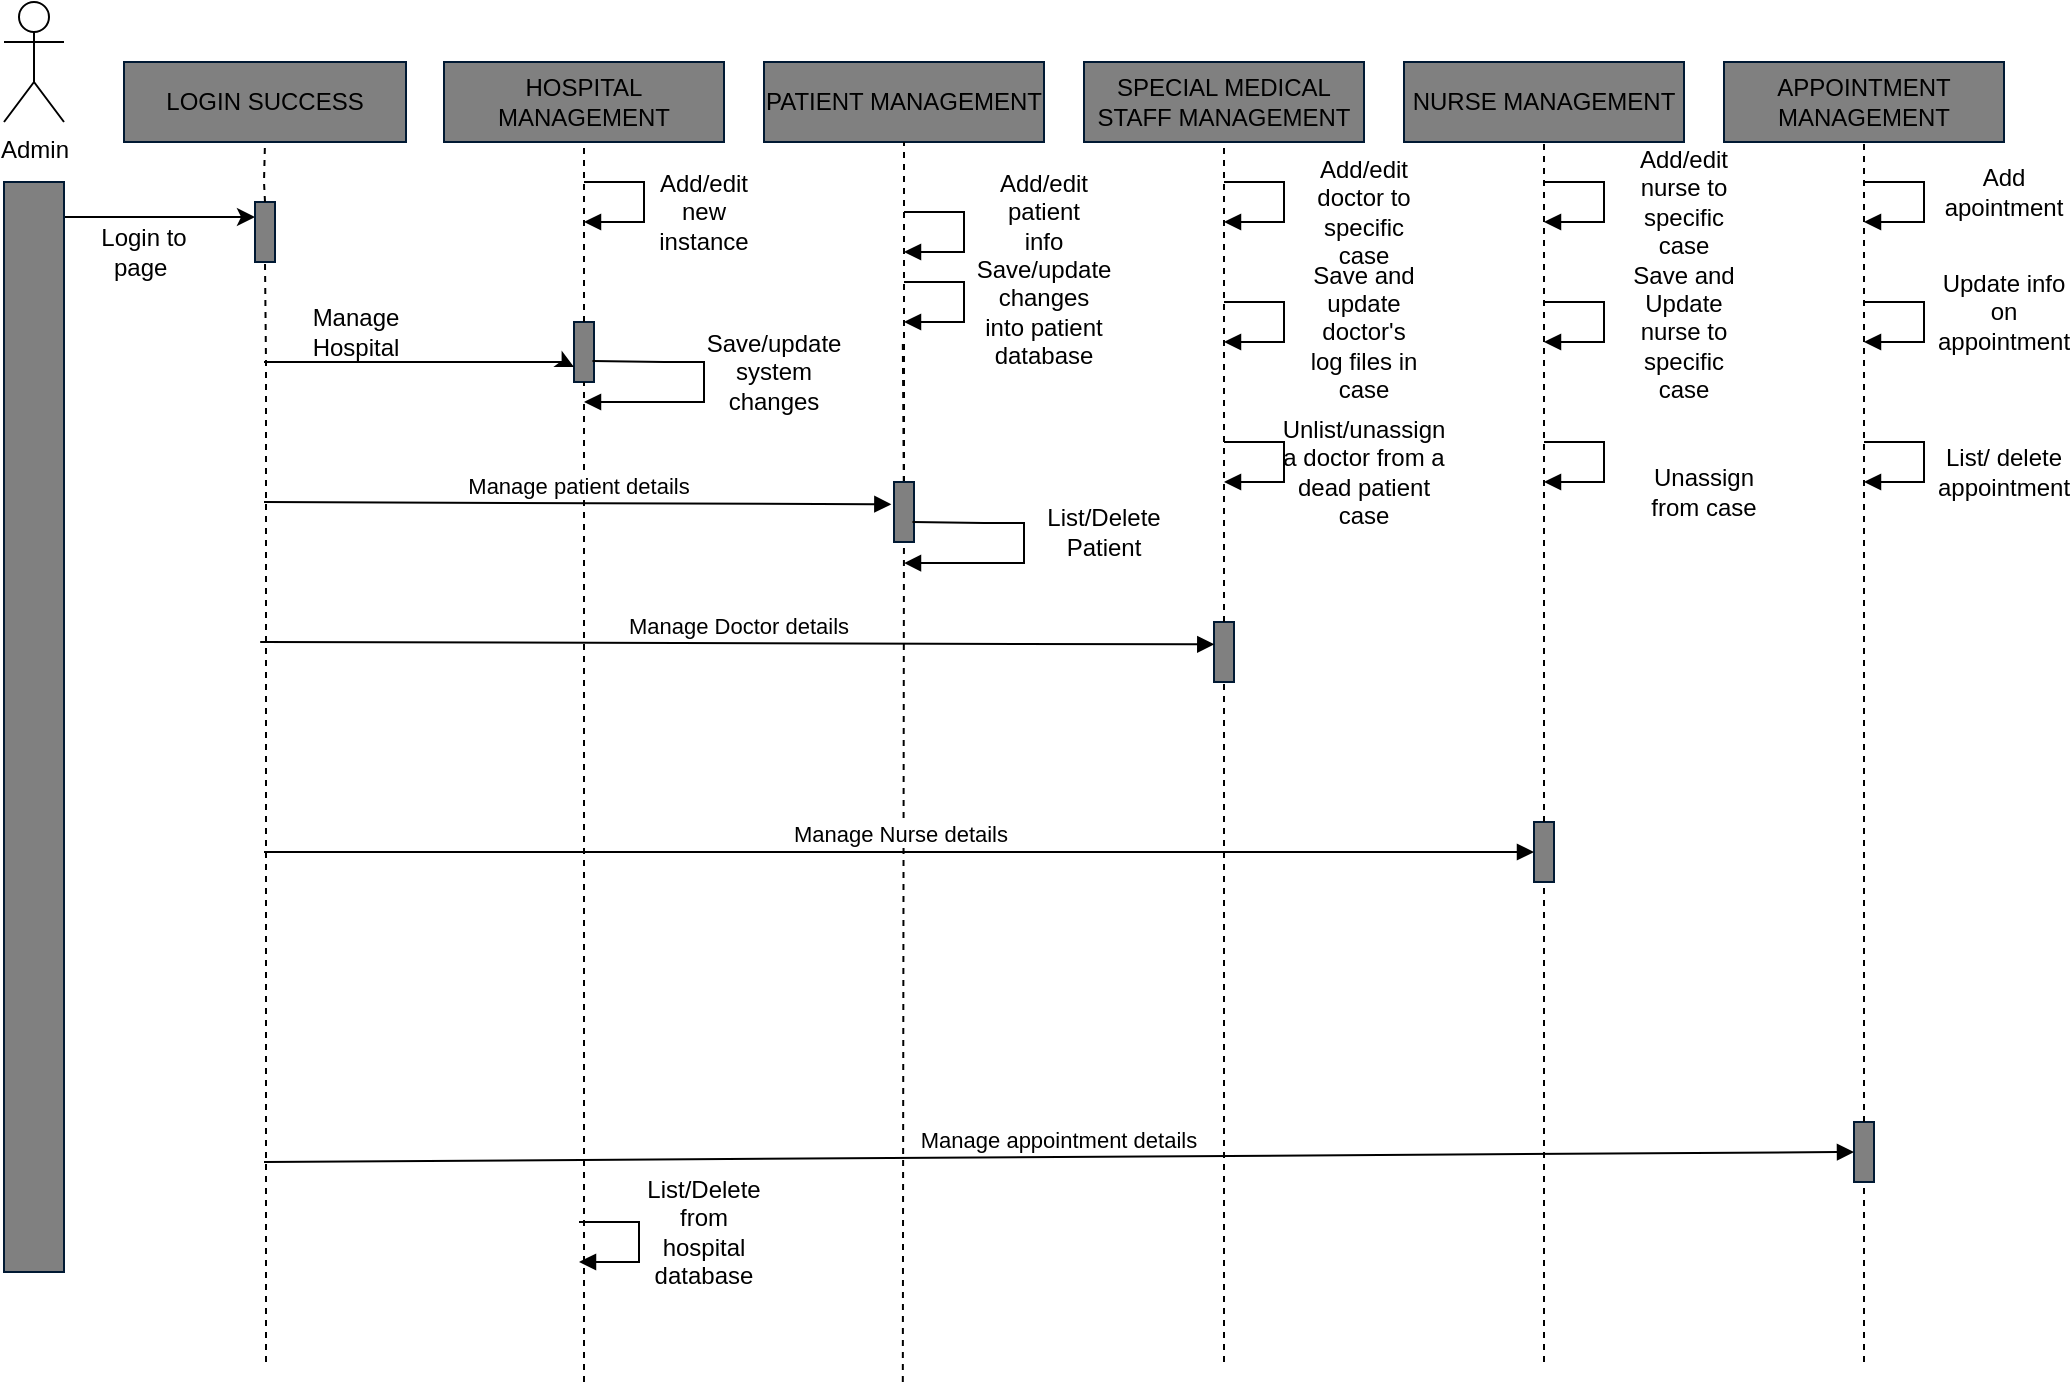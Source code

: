 <mxfile version="20.8.13" type="github">
  <diagram name="Page-1" id="A6u3HOOCVIH-b5IJMXer">
    <mxGraphModel dx="875" dy="458" grid="1" gridSize="10" guides="1" tooltips="1" connect="1" arrows="1" fold="1" page="1" pageScale="1" pageWidth="850" pageHeight="1100" math="0" shadow="0">
      <root>
        <mxCell id="0" />
        <mxCell id="1" parent="0" />
        <mxCell id="e2z4p2HycCxOjX_bOCY3-1" value="Admin&lt;br&gt;" style="shape=umlActor;verticalLabelPosition=bottom;verticalAlign=top;html=1;outlineConnect=0;" vertex="1" parent="1">
          <mxGeometry x="40" y="10" width="30" height="60" as="geometry" />
        </mxCell>
        <mxCell id="e2z4p2HycCxOjX_bOCY3-4" value="LOGIN SUCCESS" style="rounded=0;whiteSpace=wrap;html=1;strokeColor=#001933;fillColor=#808080;" vertex="1" parent="1">
          <mxGeometry x="100" y="40" width="141" height="40" as="geometry" />
        </mxCell>
        <mxCell id="e2z4p2HycCxOjX_bOCY3-5" value="SPECIAL MEDICAL STAFF MANAGEMENT" style="rounded=0;whiteSpace=wrap;html=1;strokeColor=#001933;fillColor=#808080;" vertex="1" parent="1">
          <mxGeometry x="580" y="40" width="140" height="40" as="geometry" />
        </mxCell>
        <mxCell id="e2z4p2HycCxOjX_bOCY3-6" value="PATIENT MANAGEMENT" style="rounded=0;whiteSpace=wrap;html=1;strokeColor=#001933;fillColor=#808080;" vertex="1" parent="1">
          <mxGeometry x="420" y="40" width="140" height="40" as="geometry" />
        </mxCell>
        <mxCell id="e2z4p2HycCxOjX_bOCY3-7" value="HOSPITAL MANAGEMENT" style="rounded=0;whiteSpace=wrap;html=1;strokeColor=#001933;fillColor=#808080;" vertex="1" parent="1">
          <mxGeometry x="260" y="40" width="140" height="40" as="geometry" />
        </mxCell>
        <mxCell id="e2z4p2HycCxOjX_bOCY3-8" value="APPOINTMENT MANAGEMENT" style="rounded=0;whiteSpace=wrap;html=1;strokeColor=#001933;fillColor=#808080;" vertex="1" parent="1">
          <mxGeometry x="900" y="40" width="140" height="40" as="geometry" />
        </mxCell>
        <mxCell id="e2z4p2HycCxOjX_bOCY3-9" value="NURSE MANAGEMENT" style="rounded=0;whiteSpace=wrap;html=1;strokeColor=#001933;fillColor=#808080;" vertex="1" parent="1">
          <mxGeometry x="740" y="40" width="140" height="40" as="geometry" />
        </mxCell>
        <mxCell id="e2z4p2HycCxOjX_bOCY3-57" style="edgeStyle=orthogonalEdgeStyle;rounded=0;orthogonalLoop=1;jettySize=auto;html=1;exitX=0.75;exitY=1;exitDx=0;exitDy=0;entryX=0.75;entryY=0;entryDx=0;entryDy=0;" edge="1" parent="1" source="e2z4p2HycCxOjX_bOCY3-10" target="e2z4p2HycCxOjX_bOCY3-12">
          <mxGeometry relative="1" as="geometry">
            <Array as="points">
              <mxPoint x="70" y="118" />
            </Array>
          </mxGeometry>
        </mxCell>
        <mxCell id="e2z4p2HycCxOjX_bOCY3-10" value="" style="rounded=0;whiteSpace=wrap;html=1;strokeColor=#001933;fillColor=#808080;rotation=-90;" vertex="1" parent="1">
          <mxGeometry x="-217.5" y="357.5" width="545" height="30" as="geometry" />
        </mxCell>
        <mxCell id="e2z4p2HycCxOjX_bOCY3-12" value="" style="rounded=0;whiteSpace=wrap;html=1;strokeColor=#001933;fillColor=#808080;rotation=-90;" vertex="1" parent="1">
          <mxGeometry x="155.5" y="120" width="30" height="10" as="geometry" />
        </mxCell>
        <mxCell id="e2z4p2HycCxOjX_bOCY3-17" value="" style="endArrow=none;dashed=1;html=1;rounded=0;entryX=0.5;entryY=1;entryDx=0;entryDy=0;exitX=1;exitY=0.5;exitDx=0;exitDy=0;" edge="1" parent="1" source="e2z4p2HycCxOjX_bOCY3-12" target="e2z4p2HycCxOjX_bOCY3-4">
          <mxGeometry width="50" height="50" relative="1" as="geometry">
            <mxPoint x="340" y="170" as="sourcePoint" />
            <mxPoint x="390" y="120" as="targetPoint" />
            <Array as="points">
              <mxPoint x="170" y="100" />
            </Array>
          </mxGeometry>
        </mxCell>
        <mxCell id="e2z4p2HycCxOjX_bOCY3-18" value="" style="endArrow=none;dashed=1;html=1;rounded=0;entryX=0;entryY=0.5;entryDx=0;entryDy=0;" edge="1" parent="1" target="e2z4p2HycCxOjX_bOCY3-12">
          <mxGeometry width="50" height="50" relative="1" as="geometry">
            <mxPoint x="171" y="690" as="sourcePoint" />
            <mxPoint x="180.5" y="90" as="targetPoint" />
            <Array as="points">
              <mxPoint x="171" y="190" />
            </Array>
          </mxGeometry>
        </mxCell>
        <mxCell id="e2z4p2HycCxOjX_bOCY3-19" value="" style="rounded=0;whiteSpace=wrap;html=1;strokeColor=#001933;fillColor=#808080;rotation=-90;" vertex="1" parent="1">
          <mxGeometry x="315" y="180" width="30" height="10" as="geometry" />
        </mxCell>
        <mxCell id="e2z4p2HycCxOjX_bOCY3-20" value="" style="endArrow=none;dashed=1;html=1;rounded=0;entryX=0;entryY=0.5;entryDx=0;entryDy=0;" edge="1" parent="1" target="e2z4p2HycCxOjX_bOCY3-19">
          <mxGeometry width="50" height="50" relative="1" as="geometry">
            <mxPoint x="330" y="700" as="sourcePoint" />
            <mxPoint x="335" y="90" as="targetPoint" />
            <Array as="points" />
          </mxGeometry>
        </mxCell>
        <mxCell id="e2z4p2HycCxOjX_bOCY3-23" value="" style="endArrow=none;dashed=1;html=1;rounded=0;entryX=0.5;entryY=1;entryDx=0;entryDy=0;exitX=1;exitY=0.5;exitDx=0;exitDy=0;" edge="1" parent="1" source="e2z4p2HycCxOjX_bOCY3-19" target="e2z4p2HycCxOjX_bOCY3-7">
          <mxGeometry width="50" height="50" relative="1" as="geometry">
            <mxPoint x="340" y="210" as="sourcePoint" />
            <mxPoint x="390" y="160" as="targetPoint" />
          </mxGeometry>
        </mxCell>
        <mxCell id="e2z4p2HycCxOjX_bOCY3-43" value="" style="endArrow=none;dashed=1;html=1;rounded=0;startArrow=none;" edge="1" parent="1" source="e2z4p2HycCxOjX_bOCY3-42">
          <mxGeometry width="50" height="50" relative="1" as="geometry">
            <mxPoint x="489.41" y="700" as="sourcePoint" />
            <mxPoint x="489.41" y="180" as="targetPoint" />
            <Array as="points" />
          </mxGeometry>
        </mxCell>
        <mxCell id="e2z4p2HycCxOjX_bOCY3-44" value="" style="endArrow=none;dashed=1;html=1;rounded=0;entryX=0.5;entryY=1;entryDx=0;entryDy=0;exitX=1;exitY=0.5;exitDx=0;exitDy=0;" edge="1" parent="1" source="e2z4p2HycCxOjX_bOCY3-42" target="e2z4p2HycCxOjX_bOCY3-6">
          <mxGeometry width="50" height="50" relative="1" as="geometry">
            <mxPoint x="410" y="280" as="sourcePoint" />
            <mxPoint x="400" y="150" as="targetPoint" />
          </mxGeometry>
        </mxCell>
        <mxCell id="e2z4p2HycCxOjX_bOCY3-46" value="" style="endArrow=none;dashed=1;html=1;rounded=0;" edge="1" parent="1" target="e2z4p2HycCxOjX_bOCY3-42">
          <mxGeometry width="50" height="50" relative="1" as="geometry">
            <mxPoint x="489.41" y="700" as="sourcePoint" />
            <mxPoint x="489.41" y="180" as="targetPoint" />
            <Array as="points" />
          </mxGeometry>
        </mxCell>
        <mxCell id="e2z4p2HycCxOjX_bOCY3-42" value="" style="rounded=0;whiteSpace=wrap;html=1;strokeColor=#001933;fillColor=#808080;rotation=-90;" vertex="1" parent="1">
          <mxGeometry x="475" y="260" width="30" height="10" as="geometry" />
        </mxCell>
        <mxCell id="e2z4p2HycCxOjX_bOCY3-47" value="" style="rounded=0;whiteSpace=wrap;html=1;strokeColor=#001933;fillColor=#808080;rotation=-90;" vertex="1" parent="1">
          <mxGeometry x="635" y="330" width="30" height="10" as="geometry" />
        </mxCell>
        <mxCell id="e2z4p2HycCxOjX_bOCY3-48" value="" style="endArrow=none;dashed=1;html=1;rounded=0;entryX=0;entryY=0.5;entryDx=0;entryDy=0;" edge="1" parent="1" target="e2z4p2HycCxOjX_bOCY3-47">
          <mxGeometry width="50" height="50" relative="1" as="geometry">
            <mxPoint x="650" y="690" as="sourcePoint" />
            <mxPoint x="415" y="170" as="targetPoint" />
            <Array as="points" />
          </mxGeometry>
        </mxCell>
        <mxCell id="e2z4p2HycCxOjX_bOCY3-49" value="" style="endArrow=none;dashed=1;html=1;rounded=0;entryX=0.5;entryY=1;entryDx=0;entryDy=0;exitX=1;exitY=0.5;exitDx=0;exitDy=0;" edge="1" parent="1" source="e2z4p2HycCxOjX_bOCY3-47" target="e2z4p2HycCxOjX_bOCY3-5">
          <mxGeometry width="50" height="50" relative="1" as="geometry">
            <mxPoint x="420" y="290" as="sourcePoint" />
            <mxPoint x="410" y="160" as="targetPoint" />
          </mxGeometry>
        </mxCell>
        <mxCell id="e2z4p2HycCxOjX_bOCY3-50" value="" style="rounded=0;whiteSpace=wrap;html=1;strokeColor=#001933;fillColor=#808080;rotation=-90;" vertex="1" parent="1">
          <mxGeometry x="795" y="430" width="30" height="10" as="geometry" />
        </mxCell>
        <mxCell id="e2z4p2HycCxOjX_bOCY3-51" value="" style="endArrow=none;dashed=1;html=1;rounded=0;entryX=0;entryY=0.5;entryDx=0;entryDy=0;" edge="1" parent="1" target="e2z4p2HycCxOjX_bOCY3-50">
          <mxGeometry width="50" height="50" relative="1" as="geometry">
            <mxPoint x="810" y="690" as="sourcePoint" />
            <mxPoint x="425" y="180" as="targetPoint" />
            <Array as="points" />
          </mxGeometry>
        </mxCell>
        <mxCell id="e2z4p2HycCxOjX_bOCY3-52" value="" style="endArrow=none;dashed=1;html=1;rounded=0;exitX=1;exitY=0.5;exitDx=0;exitDy=0;" edge="1" parent="1" source="e2z4p2HycCxOjX_bOCY3-50" target="e2z4p2HycCxOjX_bOCY3-9">
          <mxGeometry width="50" height="50" relative="1" as="geometry">
            <mxPoint x="430" y="300" as="sourcePoint" />
            <mxPoint x="420" y="170" as="targetPoint" />
          </mxGeometry>
        </mxCell>
        <mxCell id="e2z4p2HycCxOjX_bOCY3-54" value="" style="rounded=0;whiteSpace=wrap;html=1;strokeColor=#001933;fillColor=#808080;rotation=-90;" vertex="1" parent="1">
          <mxGeometry x="955" y="580" width="30" height="10" as="geometry" />
        </mxCell>
        <mxCell id="e2z4p2HycCxOjX_bOCY3-55" value="" style="endArrow=none;dashed=1;html=1;rounded=0;entryX=0;entryY=0.5;entryDx=0;entryDy=0;" edge="1" parent="1" target="e2z4p2HycCxOjX_bOCY3-54">
          <mxGeometry width="50" height="50" relative="1" as="geometry">
            <mxPoint x="970" y="690" as="sourcePoint" />
            <mxPoint x="435" y="190" as="targetPoint" />
            <Array as="points" />
          </mxGeometry>
        </mxCell>
        <mxCell id="e2z4p2HycCxOjX_bOCY3-56" value="" style="endArrow=none;dashed=1;html=1;rounded=0;entryX=0.5;entryY=1;entryDx=0;entryDy=0;exitX=1;exitY=0.5;exitDx=0;exitDy=0;" edge="1" parent="1" source="e2z4p2HycCxOjX_bOCY3-54" target="e2z4p2HycCxOjX_bOCY3-8">
          <mxGeometry width="50" height="50" relative="1" as="geometry">
            <mxPoint x="440" y="310" as="sourcePoint" />
            <mxPoint x="430" y="180" as="targetPoint" />
          </mxGeometry>
        </mxCell>
        <mxCell id="e2z4p2HycCxOjX_bOCY3-58" value="" style="endArrow=classic;html=1;rounded=0;entryX=0.25;entryY=0;entryDx=0;entryDy=0;" edge="1" parent="1" target="e2z4p2HycCxOjX_bOCY3-19">
          <mxGeometry width="50" height="50" relative="1" as="geometry">
            <mxPoint x="170" y="190" as="sourcePoint" />
            <mxPoint x="290" y="330" as="targetPoint" />
            <Array as="points">
              <mxPoint x="320" y="190" />
            </Array>
          </mxGeometry>
        </mxCell>
        <mxCell id="e2z4p2HycCxOjX_bOCY3-63" value="" style="html=1;verticalAlign=bottom;endArrow=block;rounded=0;" edge="1" parent="1">
          <mxGeometry x="0.5" y="20" width="80" relative="1" as="geometry">
            <mxPoint x="330" y="100" as="sourcePoint" />
            <mxPoint x="330" y="120" as="targetPoint" />
            <Array as="points">
              <mxPoint x="360" y="100" />
              <mxPoint x="360" y="110" />
              <mxPoint x="360" y="120" />
            </Array>
            <mxPoint as="offset" />
          </mxGeometry>
        </mxCell>
        <mxCell id="e2z4p2HycCxOjX_bOCY3-64" value="" style="html=1;verticalAlign=bottom;endArrow=block;rounded=0;exitX=0.352;exitY=0.924;exitDx=0;exitDy=0;exitPerimeter=0;" edge="1" parent="1" source="e2z4p2HycCxOjX_bOCY3-19">
          <mxGeometry x="0.5" y="20" width="80" relative="1" as="geometry">
            <mxPoint x="340" y="190" as="sourcePoint" />
            <mxPoint x="330" y="210" as="targetPoint" />
            <Array as="points">
              <mxPoint x="370" y="190" />
              <mxPoint x="390" y="190" />
              <mxPoint x="390" y="210" />
            </Array>
            <mxPoint as="offset" />
          </mxGeometry>
        </mxCell>
        <mxCell id="e2z4p2HycCxOjX_bOCY3-67" value="Manage patient details" style="html=1;verticalAlign=bottom;endArrow=block;rounded=0;entryX=0.629;entryY=-0.132;entryDx=0;entryDy=0;entryPerimeter=0;" edge="1" parent="1" target="e2z4p2HycCxOjX_bOCY3-42">
          <mxGeometry width="80" relative="1" as="geometry">
            <mxPoint x="170" y="260" as="sourcePoint" />
            <mxPoint x="390" y="240" as="targetPoint" />
          </mxGeometry>
        </mxCell>
        <mxCell id="e2z4p2HycCxOjX_bOCY3-68" value="" style="html=1;verticalAlign=bottom;endArrow=block;rounded=0;" edge="1" parent="1">
          <mxGeometry x="0.5" y="20" width="80" relative="1" as="geometry">
            <mxPoint x="490" y="150" as="sourcePoint" />
            <mxPoint x="490" y="170" as="targetPoint" />
            <Array as="points">
              <mxPoint x="520" y="150" />
              <mxPoint x="520" y="160" />
              <mxPoint x="520" y="170" />
            </Array>
            <mxPoint as="offset" />
          </mxGeometry>
        </mxCell>
        <mxCell id="e2z4p2HycCxOjX_bOCY3-70" value="" style="html=1;verticalAlign=bottom;endArrow=block;rounded=0;exitX=0.352;exitY=0.924;exitDx=0;exitDy=0;exitPerimeter=0;" edge="1" parent="1">
          <mxGeometry x="0.5" y="20" width="80" relative="1" as="geometry">
            <mxPoint x="494.24" y="270" as="sourcePoint" />
            <mxPoint x="490" y="290.56" as="targetPoint" />
            <Array as="points">
              <mxPoint x="530" y="270.56" />
              <mxPoint x="550" y="270.56" />
              <mxPoint x="550" y="290.56" />
            </Array>
            <mxPoint as="offset" />
          </mxGeometry>
        </mxCell>
        <mxCell id="e2z4p2HycCxOjX_bOCY3-71" value="Manage Doctor details" style="html=1;verticalAlign=bottom;endArrow=block;rounded=0;entryX=0.627;entryY=0.014;entryDx=0;entryDy=0;entryPerimeter=0;" edge="1" parent="1" target="e2z4p2HycCxOjX_bOCY3-47">
          <mxGeometry width="80" relative="1" as="geometry">
            <mxPoint x="168.095" y="330" as="sourcePoint" />
            <mxPoint x="640" y="330" as="targetPoint" />
          </mxGeometry>
        </mxCell>
        <mxCell id="e2z4p2HycCxOjX_bOCY3-72" value="" style="html=1;verticalAlign=bottom;endArrow=block;rounded=0;" edge="1" parent="1">
          <mxGeometry x="0.5" y="20" width="80" relative="1" as="geometry">
            <mxPoint x="650" y="230" as="sourcePoint" />
            <mxPoint x="650" y="250" as="targetPoint" />
            <Array as="points">
              <mxPoint x="680" y="230" />
              <mxPoint x="680" y="240" />
              <mxPoint x="680" y="250" />
            </Array>
            <mxPoint as="offset" />
          </mxGeometry>
        </mxCell>
        <mxCell id="e2z4p2HycCxOjX_bOCY3-73" value="" style="html=1;verticalAlign=bottom;endArrow=block;rounded=0;" edge="1" parent="1">
          <mxGeometry x="0.5" y="20" width="80" relative="1" as="geometry">
            <mxPoint x="650" y="160" as="sourcePoint" />
            <mxPoint x="650" y="180" as="targetPoint" />
            <Array as="points">
              <mxPoint x="680" y="160" />
              <mxPoint x="680" y="170" />
              <mxPoint x="680" y="180" />
            </Array>
            <mxPoint as="offset" />
          </mxGeometry>
        </mxCell>
        <mxCell id="e2z4p2HycCxOjX_bOCY3-74" value="" style="html=1;verticalAlign=bottom;endArrow=block;rounded=0;" edge="1" parent="1">
          <mxGeometry x="0.5" y="20" width="80" relative="1" as="geometry">
            <mxPoint x="650" y="100" as="sourcePoint" />
            <mxPoint x="650" y="120" as="targetPoint" />
            <Array as="points">
              <mxPoint x="680" y="100" />
              <mxPoint x="680" y="110" />
              <mxPoint x="680" y="120" />
            </Array>
            <mxPoint as="offset" />
          </mxGeometry>
        </mxCell>
        <mxCell id="e2z4p2HycCxOjX_bOCY3-75" value="" style="html=1;verticalAlign=bottom;endArrow=block;rounded=0;" edge="1" parent="1">
          <mxGeometry x="0.5" y="20" width="80" relative="1" as="geometry">
            <mxPoint x="810" y="230" as="sourcePoint" />
            <mxPoint x="810" y="250" as="targetPoint" />
            <Array as="points">
              <mxPoint x="840" y="230" />
              <mxPoint x="840" y="240" />
              <mxPoint x="840" y="250" />
            </Array>
            <mxPoint as="offset" />
          </mxGeometry>
        </mxCell>
        <mxCell id="e2z4p2HycCxOjX_bOCY3-76" value="" style="html=1;verticalAlign=bottom;endArrow=block;rounded=0;" edge="1" parent="1">
          <mxGeometry x="0.5" y="20" width="80" relative="1" as="geometry">
            <mxPoint x="810" y="160" as="sourcePoint" />
            <mxPoint x="810" y="180" as="targetPoint" />
            <Array as="points">
              <mxPoint x="840" y="160" />
              <mxPoint x="840" y="170" />
              <mxPoint x="840" y="180" />
            </Array>
            <mxPoint as="offset" />
          </mxGeometry>
        </mxCell>
        <mxCell id="e2z4p2HycCxOjX_bOCY3-77" value="" style="html=1;verticalAlign=bottom;endArrow=block;rounded=0;" edge="1" parent="1">
          <mxGeometry x="0.5" y="20" width="80" relative="1" as="geometry">
            <mxPoint x="810" y="100" as="sourcePoint" />
            <mxPoint x="810" y="120" as="targetPoint" />
            <Array as="points">
              <mxPoint x="840" y="100" />
              <mxPoint x="840" y="110" />
              <mxPoint x="840" y="120" />
            </Array>
            <mxPoint as="offset" />
          </mxGeometry>
        </mxCell>
        <mxCell id="e2z4p2HycCxOjX_bOCY3-78" value="Manage Nurse details" style="html=1;verticalAlign=bottom;endArrow=block;rounded=0;entryX=0.5;entryY=0;entryDx=0;entryDy=0;" edge="1" parent="1" target="e2z4p2HycCxOjX_bOCY3-50">
          <mxGeometry width="80" relative="1" as="geometry">
            <mxPoint x="170" y="435" as="sourcePoint" />
            <mxPoint x="800" y="430" as="targetPoint" />
          </mxGeometry>
        </mxCell>
        <mxCell id="e2z4p2HycCxOjX_bOCY3-79" value="" style="html=1;verticalAlign=bottom;endArrow=block;rounded=0;" edge="1" parent="1">
          <mxGeometry x="0.5" y="20" width="80" relative="1" as="geometry">
            <mxPoint x="327.5" y="620" as="sourcePoint" />
            <mxPoint x="327.5" y="640" as="targetPoint" />
            <Array as="points">
              <mxPoint x="357.5" y="620" />
              <mxPoint x="357.5" y="630" />
              <mxPoint x="357.5" y="640" />
            </Array>
            <mxPoint as="offset" />
          </mxGeometry>
        </mxCell>
        <mxCell id="e2z4p2HycCxOjX_bOCY3-80" value="Manage appointment details" style="html=1;verticalAlign=bottom;endArrow=block;rounded=0;entryX=0.5;entryY=0;entryDx=0;entryDy=0;" edge="1" parent="1" target="e2z4p2HycCxOjX_bOCY3-54">
          <mxGeometry width="80" relative="1" as="geometry">
            <mxPoint x="170" y="590" as="sourcePoint" />
            <mxPoint x="960" y="585" as="targetPoint" />
          </mxGeometry>
        </mxCell>
        <mxCell id="e2z4p2HycCxOjX_bOCY3-81" value="" style="html=1;verticalAlign=bottom;endArrow=block;rounded=0;" edge="1" parent="1">
          <mxGeometry x="0.5" y="20" width="80" relative="1" as="geometry">
            <mxPoint x="970" y="230" as="sourcePoint" />
            <mxPoint x="970" y="250" as="targetPoint" />
            <Array as="points">
              <mxPoint x="1000" y="230" />
              <mxPoint x="1000" y="240" />
              <mxPoint x="1000" y="250" />
            </Array>
            <mxPoint as="offset" />
          </mxGeometry>
        </mxCell>
        <mxCell id="e2z4p2HycCxOjX_bOCY3-82" value="" style="html=1;verticalAlign=bottom;endArrow=block;rounded=0;" edge="1" parent="1">
          <mxGeometry x="0.5" y="20" width="80" relative="1" as="geometry">
            <mxPoint x="970" y="160" as="sourcePoint" />
            <mxPoint x="970" y="180" as="targetPoint" />
            <Array as="points">
              <mxPoint x="1000" y="160" />
              <mxPoint x="1000" y="170" />
              <mxPoint x="1000" y="180" />
            </Array>
            <mxPoint as="offset" />
          </mxGeometry>
        </mxCell>
        <mxCell id="e2z4p2HycCxOjX_bOCY3-83" value="" style="html=1;verticalAlign=bottom;endArrow=block;rounded=0;" edge="1" parent="1">
          <mxGeometry x="0.5" y="20" width="80" relative="1" as="geometry">
            <mxPoint x="970" y="100" as="sourcePoint" />
            <mxPoint x="970" y="120" as="targetPoint" />
            <Array as="points">
              <mxPoint x="1000" y="100" />
              <mxPoint x="1000" y="110" />
              <mxPoint x="1000" y="120" />
            </Array>
            <mxPoint as="offset" />
          </mxGeometry>
        </mxCell>
        <mxCell id="e2z4p2HycCxOjX_bOCY3-84" value="Login to page&amp;nbsp;" style="text;html=1;strokeColor=none;fillColor=none;align=center;verticalAlign=middle;whiteSpace=wrap;rounded=0;" vertex="1" parent="1">
          <mxGeometry x="80" y="120" width="60" height="30" as="geometry" />
        </mxCell>
        <mxCell id="e2z4p2HycCxOjX_bOCY3-85" value="Manage Hospital" style="text;html=1;strokeColor=none;fillColor=none;align=center;verticalAlign=middle;whiteSpace=wrap;rounded=0;" vertex="1" parent="1">
          <mxGeometry x="185.5" y="160" width="60" height="30" as="geometry" />
        </mxCell>
        <mxCell id="e2z4p2HycCxOjX_bOCY3-86" value="Add/edit new instance" style="text;html=1;strokeColor=none;fillColor=none;align=center;verticalAlign=middle;whiteSpace=wrap;rounded=0;" vertex="1" parent="1">
          <mxGeometry x="360" y="100" width="60" height="30" as="geometry" />
        </mxCell>
        <mxCell id="e2z4p2HycCxOjX_bOCY3-87" value="Save/update system changes" style="text;html=1;strokeColor=none;fillColor=none;align=center;verticalAlign=middle;whiteSpace=wrap;rounded=0;" vertex="1" parent="1">
          <mxGeometry x="395" y="180" width="60" height="30" as="geometry" />
        </mxCell>
        <mxCell id="e2z4p2HycCxOjX_bOCY3-90" value="Add/edit patient info" style="text;html=1;strokeColor=none;fillColor=none;align=center;verticalAlign=middle;whiteSpace=wrap;rounded=0;" vertex="1" parent="1">
          <mxGeometry x="530" y="100" width="60" height="30" as="geometry" />
        </mxCell>
        <mxCell id="e2z4p2HycCxOjX_bOCY3-91" value="" style="html=1;verticalAlign=bottom;endArrow=block;rounded=0;" edge="1" parent="1">
          <mxGeometry x="0.5" y="20" width="80" relative="1" as="geometry">
            <mxPoint x="490" y="115" as="sourcePoint" />
            <mxPoint x="490" y="135" as="targetPoint" />
            <Array as="points">
              <mxPoint x="520" y="115" />
              <mxPoint x="520" y="125" />
              <mxPoint x="520" y="135" />
            </Array>
            <mxPoint as="offset" />
          </mxGeometry>
        </mxCell>
        <mxCell id="e2z4p2HycCxOjX_bOCY3-92" value="Save/update changes into patient database" style="text;html=1;strokeColor=none;fillColor=none;align=center;verticalAlign=middle;whiteSpace=wrap;rounded=0;" vertex="1" parent="1">
          <mxGeometry x="530" y="150" width="60" height="30" as="geometry" />
        </mxCell>
        <mxCell id="e2z4p2HycCxOjX_bOCY3-93" value="List/Delete Patient" style="text;html=1;strokeColor=none;fillColor=none;align=center;verticalAlign=middle;whiteSpace=wrap;rounded=0;" vertex="1" parent="1">
          <mxGeometry x="560" y="260" width="60" height="30" as="geometry" />
        </mxCell>
        <mxCell id="e2z4p2HycCxOjX_bOCY3-94" value="Add/edit doctor to specific case" style="text;html=1;strokeColor=none;fillColor=none;align=center;verticalAlign=middle;whiteSpace=wrap;rounded=0;" vertex="1" parent="1">
          <mxGeometry x="690" y="100" width="60" height="30" as="geometry" />
        </mxCell>
        <mxCell id="e2z4p2HycCxOjX_bOCY3-95" value="Save and update doctor&#39;s log files in case" style="text;html=1;strokeColor=none;fillColor=none;align=center;verticalAlign=middle;whiteSpace=wrap;rounded=0;" vertex="1" parent="1">
          <mxGeometry x="690" y="160" width="60" height="30" as="geometry" />
        </mxCell>
        <mxCell id="e2z4p2HycCxOjX_bOCY3-96" value="Unlist/unassign a doctor from a dead patient case" style="text;html=1;strokeColor=none;fillColor=none;align=center;verticalAlign=middle;whiteSpace=wrap;rounded=0;" vertex="1" parent="1">
          <mxGeometry x="690" y="230" width="60" height="30" as="geometry" />
        </mxCell>
        <mxCell id="e2z4p2HycCxOjX_bOCY3-97" value="Add/edit nurse to specific case" style="text;html=1;strokeColor=none;fillColor=none;align=center;verticalAlign=middle;whiteSpace=wrap;rounded=0;" vertex="1" parent="1">
          <mxGeometry x="850" y="90" width="60" height="40" as="geometry" />
        </mxCell>
        <mxCell id="e2z4p2HycCxOjX_bOCY3-98" value="Save and Update nurse to specific case" style="text;html=1;strokeColor=none;fillColor=none;align=center;verticalAlign=middle;whiteSpace=wrap;rounded=0;" vertex="1" parent="1">
          <mxGeometry x="850" y="155" width="60" height="40" as="geometry" />
        </mxCell>
        <mxCell id="e2z4p2HycCxOjX_bOCY3-99" value="Unassign from case" style="text;html=1;strokeColor=none;fillColor=none;align=center;verticalAlign=middle;whiteSpace=wrap;rounded=0;" vertex="1" parent="1">
          <mxGeometry x="860" y="240" width="60" height="30" as="geometry" />
        </mxCell>
        <mxCell id="e2z4p2HycCxOjX_bOCY3-100" value="Add apointment" style="text;html=1;strokeColor=none;fillColor=none;align=center;verticalAlign=middle;whiteSpace=wrap;rounded=0;" vertex="1" parent="1">
          <mxGeometry x="1010" y="90" width="60" height="30" as="geometry" />
        </mxCell>
        <mxCell id="e2z4p2HycCxOjX_bOCY3-101" value="Update info on appointment" style="text;html=1;strokeColor=none;fillColor=none;align=center;verticalAlign=middle;whiteSpace=wrap;rounded=0;" vertex="1" parent="1">
          <mxGeometry x="1010" y="150" width="60" height="30" as="geometry" />
        </mxCell>
        <mxCell id="e2z4p2HycCxOjX_bOCY3-102" value="List/ delete appointment" style="text;html=1;strokeColor=none;fillColor=none;align=center;verticalAlign=middle;whiteSpace=wrap;rounded=0;" vertex="1" parent="1">
          <mxGeometry x="1010" y="230" width="60" height="30" as="geometry" />
        </mxCell>
        <mxCell id="e2z4p2HycCxOjX_bOCY3-103" value="List/Delete from hospital database" style="text;html=1;strokeColor=none;fillColor=none;align=center;verticalAlign=middle;whiteSpace=wrap;rounded=0;" vertex="1" parent="1">
          <mxGeometry x="360.0" y="610" width="60" height="30" as="geometry" />
        </mxCell>
      </root>
    </mxGraphModel>
  </diagram>
</mxfile>
